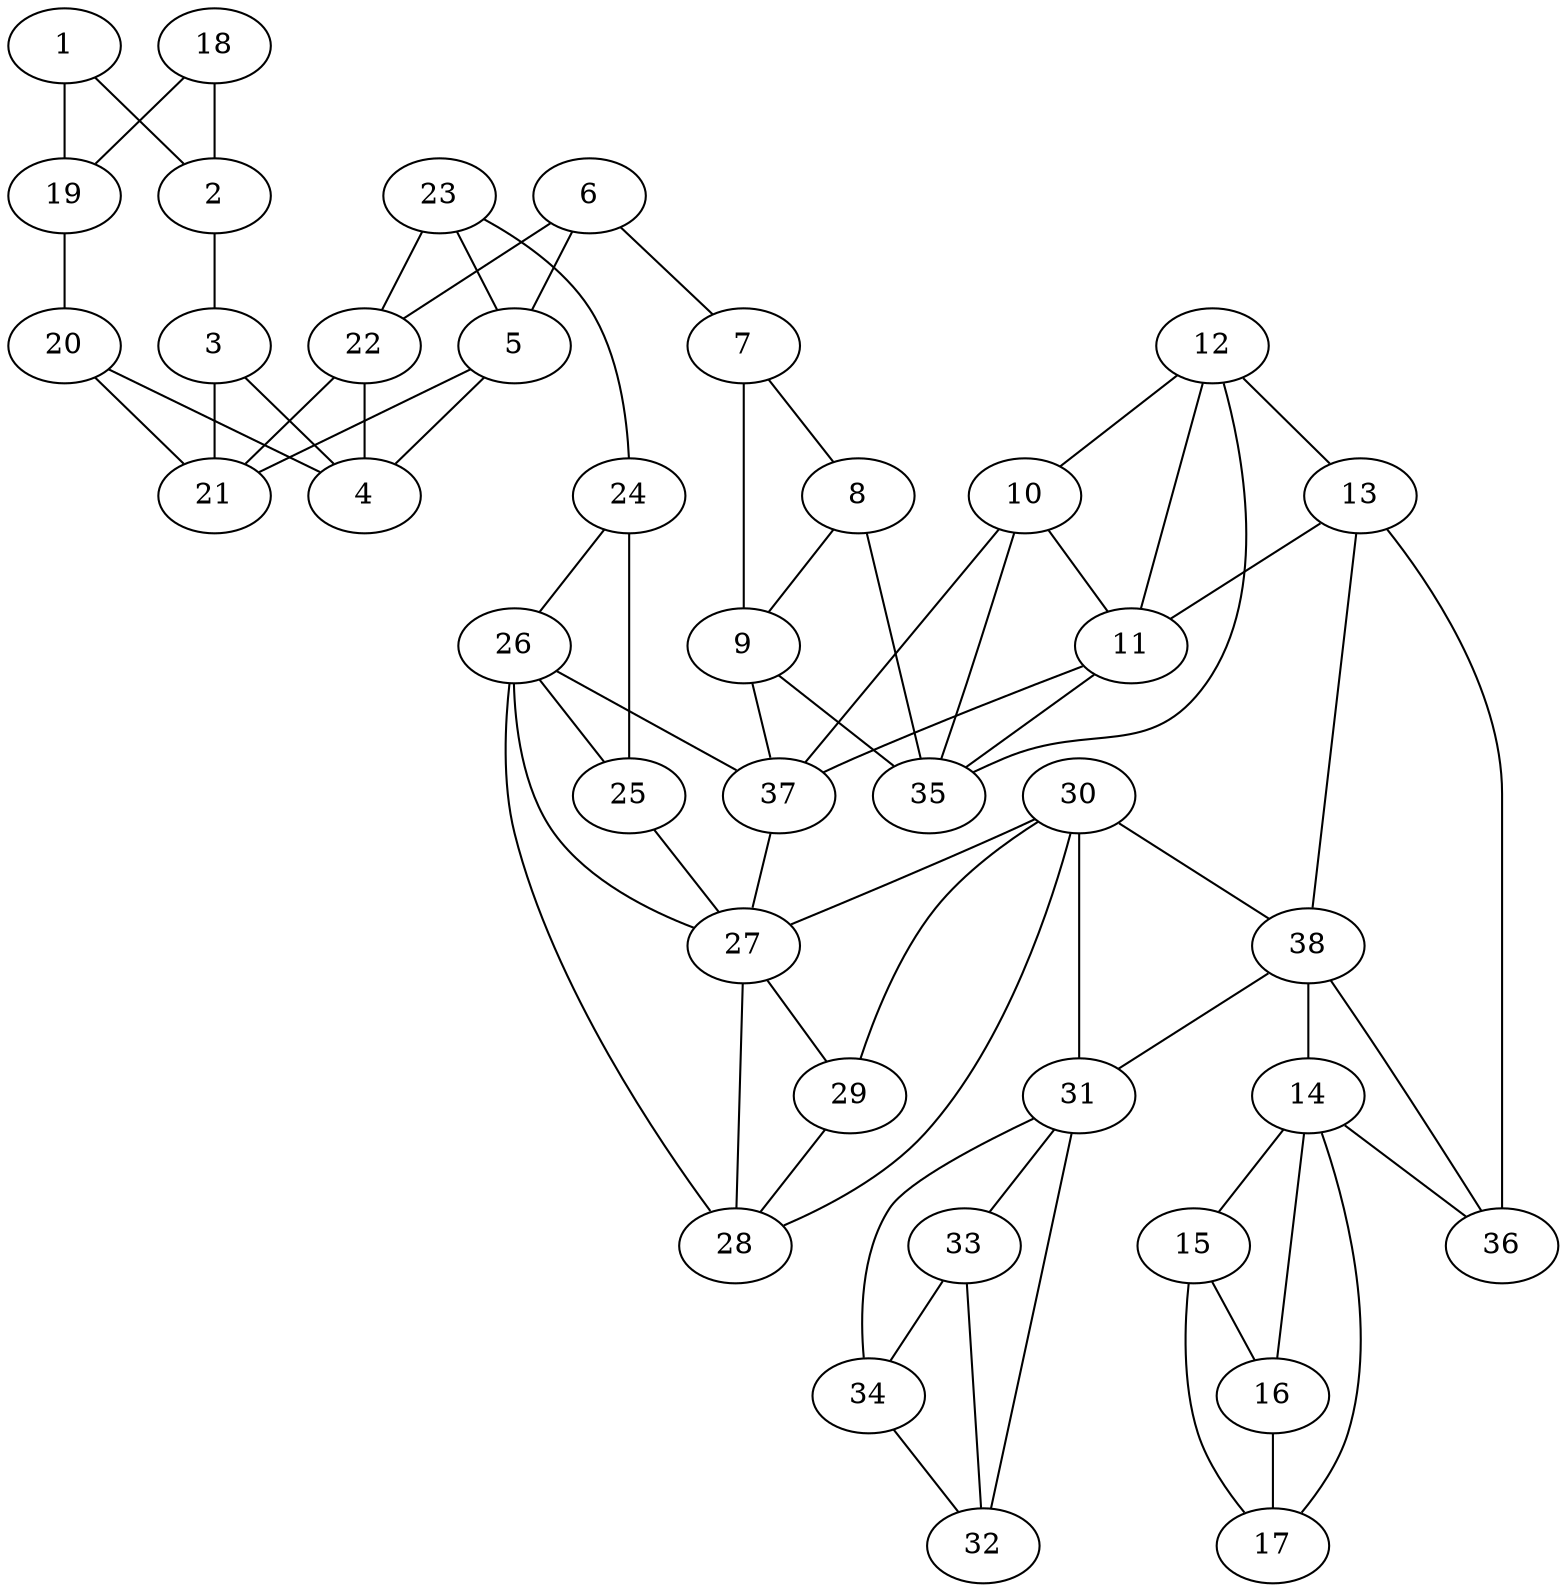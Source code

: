 graph pdb2atj {
	1	 [aaLength=15,
		sequence=NVSNIVRDTIVNELR,
		type=0];
	2	 [aaLength=13,
		sequence=RIAASILRLHFHD,
		type=0];
	1 -- 2	 [distance0="21.58998",
		frequency=1,
		type0=1];
	19	 [aaLength=13,
		sequence=RIAASILRLHFHD,
		type=0];
	1 -- 19	 [distance0="35.73753",
		frequency=1,
		type0=3];
	3	 [aaLength=3,
		sequence=ASI,
		type=0];
	2 -- 3	 [distance0="22.31501",
		distance1="7.0",
		frequency=2,
		type0=2,
		type1=4];
	4	 [aaLength=3,
		sequence=TEK,
		type=0];
	3 -- 4	 [distance0="12.819",
		distance1="9.0",
		frequency=2,
		type0=1,
		type1=4];
	21	 [aaLength=3,
		sequence=TEK,
		type=0];
	3 -- 21	 [distance0="23.30146",
		frequency=1,
		type0=3];
	5	 [aaLength=14,
		sequence=GFPVIDRMKAAVES,
		type=0];
	5 -- 4	 [distance0="18.63099",
		frequency=1,
		type0=1];
	5 -- 21	 [distance0="20.13561",
		frequency=1,
		type0=2];
	6	 [aaLength=15,
		sequence=SCADLLTIAAQQSVT,
		type=0];
	6 -- 5	 [distance0="21.3203",
		frequency=1,
		type0=1];
	7	 [aaLength=7,
		sequence=FLDLANA,
		type=0];
	6 -- 7	 [distance0="19.0",
		frequency=1,
		type0=4];
	22	 [aaLength=14,
		sequence=GFPVIDRMKAAVES,
		type=0];
	6 -- 22	 [distance0="35.6105",
		frequency=1,
		type0=2];
	8	 [aaLength=11,
		sequence=TLPQLKDSFRN,
		type=0];
	7 -- 8	 [distance0="19.55104",
		distance1="7.0",
		frequency=2,
		type0=1,
		type1=4];
	9	 [aaLength=12,
		sequence=RSSDLVALSGGH,
		type=0];
	7 -- 9	 [distance0="36.27071",
		frequency=1,
		type0=3];
	8 -- 9	 [distance0="21.36563",
		distance1="4.0",
		frequency=2,
		type0=2,
		type1=4];
	35	 [aaLength=3,
		sequence=GKN,
		type=1];
	8 -- 35	 [distance0="34.15062",
		frequency=1,
		type0=3];
	9 -- 35	 [distance0="18.82487",
		distance1="2.0",
		frequency=2,
		type0=1,
		type1=4];
	37	 [aaLength=3,
		sequence=GKN,
		type=1];
	9 -- 37	 [distance0="18.82487",
		frequency=1,
		type0=2];
	10	 [aaLength=3,
		sequence=QCR,
		type=0];
	11	 [aaLength=5,
		sequence=IMDRL,
		type=0];
	10 -- 11	 [distance0="8.911885",
		distance1="1.0",
		frequency=2,
		type0=1,
		type1=4];
	10 -- 35	 [distance0="9.517279",
		frequency=1,
		type0=2];
	10 -- 37	 [distance0="9.517279",
		frequency=1,
		type0=3];
	11 -- 35	 [distance0="7.32144",
		frequency=1,
		type0=1];
	11 -- 37	 [distance0="7.32144",
		frequency=1,
		type0=2];
	12	 [aaLength=3,
		sequence=NFS,
		type=0];
	13	 [aaLength=10,
		sequence=NTTYLQTLRG,
		type=0];
	12 -- 13	 [distance0="9.0",
		frequency=1,
		type0=4];
	12 -- 11	 [distance0="9.846777",
		frequency=1,
		type0=1];
	12 -- 10	 [distance0="15.54392",
		frequency=1,
		type0=2];
	12 -- 35	 [distance0="16.22284",
		frequency=1,
		type0=3];
	13 -- 11	 [distance0="21.28565",
		frequency=1,
		type0=3];
	36	 [aaLength=3,
		sequence=ALV,
		type=1];
	13 -- 36	 [distance0="21.26335",
		distance1="9.0",
		frequency=2,
		type0=1,
		type1=4];
	38	 [aaLength=3,
		sequence=ALV,
		type=1];
	13 -- 38	 [distance0="21.26335",
		frequency=1,
		type0=2];
	14	 [aaLength=9,
		sequence=DNKYYVNLE,
		type=0];
	15	 [aaLength=8,
		sequence=IQSDQELF,
		type=0];
	14 -- 15	 [distance0="17.47354",
		distance1="5.0",
		frequency=2,
		type0=1,
		type1=4];
	14 -- 36	 [distance0="20.12137",
		frequency=1,
		type0=2];
	16	 [aaLength=12,
		sequence=ATDTIPLVRSFA,
		type=0];
	15 -- 16	 [distance0="16.20399",
		distance1="4.0",
		frequency=2,
		type0=1,
		type1=4];
	16 -- 14	 [distance0="28.16733",
		frequency=1,
		type0=3];
	17	 [aaLength=17,
		sequence=STQTFFNAFVEAMDRMG,
		type=0];
	16 -- 17	 [distance0="14.40938",
		distance1="1.0",
		frequency=2,
		type0=1,
		type1=4];
	17 -- 15	 [distance0="25.55794",
		frequency=1,
		type0=2];
	17 -- 14	 [distance0="39.66989",
		frequency=1,
		type0=3];
	18	 [aaLength=15,
		sequence=NVSNIVRDTIVNELR,
		type=0];
	18 -- 2	 [distance0="35.72116",
		frequency=1,
		type0=3];
	18 -- 19	 [distance0="21.59322",
		distance1="3.0",
		frequency=2,
		type0=1,
		type1=4];
	20	 [aaLength=3,
		sequence=ASI,
		type=0];
	19 -- 20	 [distance0="22.33016",
		distance1="7.0",
		frequency=2,
		type0=2,
		type1=4];
	20 -- 4	 [distance0="23.29788",
		frequency=1,
		type0=3];
	20 -- 21	 [distance0="12.80767",
		distance1="9.0",
		frequency=2,
		type0=1,
		type1=4];
	22 -- 4	 [distance0="20.11812",
		frequency=1,
		type0=2];
	22 -- 21	 [distance0="18.58594",
		frequency=1,
		type0=1];
	23	 [aaLength=15,
		sequence=SCADLLTIAAQQSVT,
		type=0];
	23 -- 5	 [distance0="35.61868",
		frequency=1,
		type0=2];
	23 -- 22	 [distance0="21.33141",
		frequency=1,
		type0=1];
	24	 [aaLength=7,
		sequence=FLDLANA,
		type=0];
	23 -- 24	 [distance0="19.0",
		frequency=1,
		type0=4];
	25	 [aaLength=11,
		sequence=TLPQLKDSFRN,
		type=0];
	24 -- 25	 [distance0="19.5827",
		distance1="7.0",
		frequency=2,
		type0=1,
		type1=4];
	26	 [aaLength=12,
		sequence=RSSDLVALSGGH,
		type=0];
	24 -- 26	 [distance0="36.28086",
		frequency=1,
		type0=3];
	27	 [aaLength=3,
		sequence=QCR,
		type=0];
	25 -- 27	 [distance0="39.23433",
		frequency=1,
		type0=3];
	26 -- 25	 [distance0="21.3526",
		frequency=1,
		type0=1];
	26 -- 27	 [distance0="27.30437",
		frequency=1,
		type0=3];
	28	 [aaLength=5,
		sequence=IMDRL,
		type=0];
	26 -- 28	 [distance0="24.90716",
		frequency=1,
		type0=2];
	26 -- 37	 [distance0="2.0",
		frequency=1,
		type0=4];
	27 -- 28	 [distance0="8.951769",
		distance1="1.0",
		frequency=2,
		type0=1,
		type1=4];
	29	 [aaLength=3,
		sequence=NFS,
		type=0];
	27 -- 29	 [distance0="15.56833",
		frequency=1,
		type0=2];
	29 -- 28	 [distance0="9.842218",
		frequency=1,
		type0=1];
	30	 [aaLength=10,
		sequence=NTTYLQTLRG,
		type=0];
	30 -- 27	 [distance0="25.68371",
		frequency=1,
		type0=3];
	30 -- 28	 [distance0="21.28966",
		frequency=1,
		type0=1];
	30 -- 29	 [distance0="22.61325",
		frequency=1,
		type0=2];
	30 -- 38	 [distance0="9.0",
		frequency=1,
		type0=4];
	31	 [aaLength=9,
		sequence=DNKYYVNLE,
		type=0];
	31 -- 30	 [distance0="35.07161",
		frequency=1,
		type0=3];
	32	 [aaLength=8,
		sequence=IQSDQELF,
		type=0];
	31 -- 32	 [distance0="17.46183",
		distance1="5.0",
		frequency=2,
		type0=1,
		type1=4];
	33	 [aaLength=12,
		sequence=ATDTIPLVRSFA,
		type=0];
	31 -- 33	 [distance0="28.16404",
		frequency=1,
		type0=2];
	32 -- 33	 [distance0="16.16607",
		distance1="4.0",
		frequency=2,
		type0=1,
		type1=4];
	34	 [aaLength=17,
		sequence=STQTFFNAFVEAMDRMG,
		type=0];
	33 -- 34	 [distance0="14.44603",
		distance1="1.0",
		frequency=2,
		type0=1,
		type1=4];
	34 -- 31	 [distance0="39.67834",
		frequency=1,
		type0=3];
	34 -- 32	 [distance0="25.52446",
		frequency=1,
		type0=2];
	36 -- 38	 [distance0="0.0",
		frequency=1,
		type0=1];
	37 -- 27	 [distance0="0.0",
		frequency=1,
		type0=5];
	38 -- 14	 [distance0="20.12137",
		frequency=1,
		type0=2];
	38 -- 31	 [distance0="10.0",
		frequency=1,
		type0=4];
}
